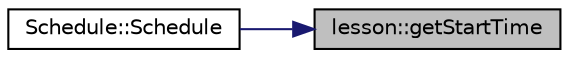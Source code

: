 digraph "lesson::getStartTime"
{
 // LATEX_PDF_SIZE
  edge [fontname="Helvetica",fontsize="10",labelfontname="Helvetica",labelfontsize="10"];
  node [fontname="Helvetica",fontsize="10",shape=record];
  rankdir="RL";
  Node1 [label="lesson::getStartTime",height=0.2,width=0.4,color="black", fillcolor="grey75", style="filled", fontcolor="black",tooltip="Gets the time the lesson starts."];
  Node1 -> Node2 [dir="back",color="midnightblue",fontsize="10",style="solid"];
  Node2 [label="Schedule::Schedule",height=0.2,width=0.4,color="black", fillcolor="white", style="filled",URL="$class_schedule.html#a0be056764a504da0dd223d75829a65eb",tooltip="Parameterized constructor."];
}
